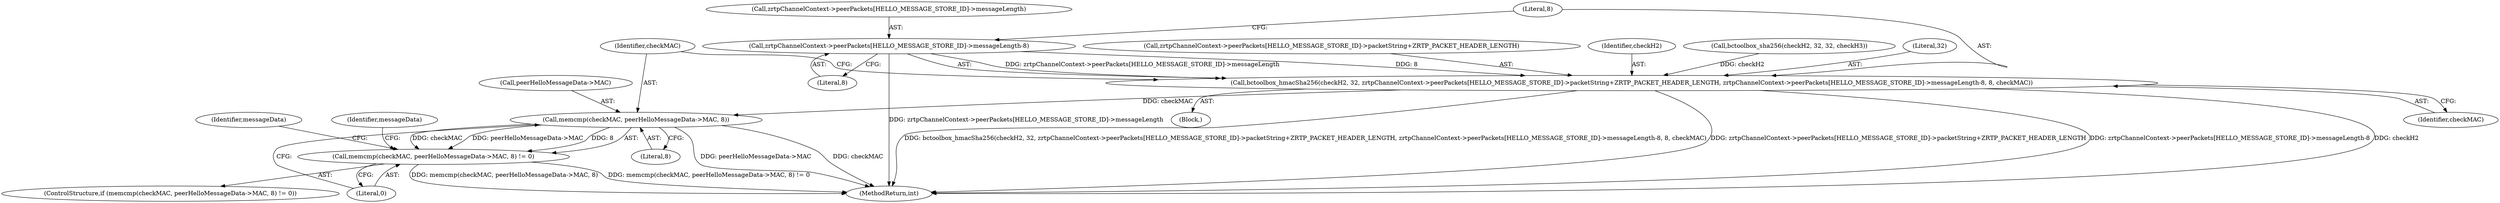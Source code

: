 digraph "0_bzrtp_bbb1e6e2f467ee4bd7b9a8c800e4f07343d7d99b@array" {
"1001191" [label="(Call,zrtpChannelContext->peerPackets[HELLO_MESSAGE_STORE_ID]->messageLength-8)"];
"1001179" [label="(Call,bctoolbox_hmacSha256(checkH2, 32, zrtpChannelContext->peerPackets[HELLO_MESSAGE_STORE_ID]->packetString+ZRTP_PACKET_HEADER_LENGTH, zrtpChannelContext->peerPackets[HELLO_MESSAGE_STORE_ID]->messageLength-8, 8, checkMAC))"];
"1001204" [label="(Call,memcmp(checkMAC, peerHelloMessageData->MAC, 8))"];
"1001203" [label="(Call,memcmp(checkMAC, peerHelloMessageData->MAC, 8) != 0)"];
"1001218" [label="(Identifier,messageData)"];
"1001201" [label="(Identifier,checkMAC)"];
"1001191" [label="(Call,zrtpChannelContext->peerPackets[HELLO_MESSAGE_STORE_ID]->messageLength-8)"];
"1001206" [label="(Call,peerHelloMessageData->MAC)"];
"1001200" [label="(Literal,8)"];
"1001182" [label="(Call,zrtpChannelContext->peerPackets[HELLO_MESSAGE_STORE_ID]->packetString+ZRTP_PACKET_HEADER_LENGTH)"];
"1001204" [label="(Call,memcmp(checkMAC, peerHelloMessageData->MAC, 8))"];
"1001202" [label="(ControlStructure,if (memcmp(checkMAC, peerHelloMessageData->MAC, 8) != 0))"];
"1001179" [label="(Call,bctoolbox_hmacSha256(checkH2, 32, zrtpChannelContext->peerPackets[HELLO_MESSAGE_STORE_ID]->packetString+ZRTP_PACKET_HEADER_LENGTH, zrtpChannelContext->peerPackets[HELLO_MESSAGE_STORE_ID]->messageLength-8, 8, checkMAC))"];
"1001203" [label="(Call,memcmp(checkMAC, peerHelloMessageData->MAC, 8) != 0)"];
"1001210" [label="(Literal,0)"];
"1001192" [label="(Call,zrtpChannelContext->peerPackets[HELLO_MESSAGE_STORE_ID]->messageLength)"];
"1001213" [label="(Identifier,messageData)"];
"1001180" [label="(Identifier,checkH2)"];
"1001160" [label="(Call,bctoolbox_sha256(checkH2, 32, 32, checkH3))"];
"1001209" [label="(Literal,8)"];
"1001199" [label="(Literal,8)"];
"1001181" [label="(Literal,32)"];
"1001124" [label="(Block,)"];
"1001205" [label="(Identifier,checkMAC)"];
"1001966" [label="(MethodReturn,int)"];
"1001191" -> "1001179"  [label="AST: "];
"1001191" -> "1001199"  [label="CFG: "];
"1001192" -> "1001191"  [label="AST: "];
"1001199" -> "1001191"  [label="AST: "];
"1001200" -> "1001191"  [label="CFG: "];
"1001191" -> "1001966"  [label="DDG: zrtpChannelContext->peerPackets[HELLO_MESSAGE_STORE_ID]->messageLength"];
"1001191" -> "1001179"  [label="DDG: zrtpChannelContext->peerPackets[HELLO_MESSAGE_STORE_ID]->messageLength"];
"1001191" -> "1001179"  [label="DDG: 8"];
"1001179" -> "1001124"  [label="AST: "];
"1001179" -> "1001201"  [label="CFG: "];
"1001180" -> "1001179"  [label="AST: "];
"1001181" -> "1001179"  [label="AST: "];
"1001182" -> "1001179"  [label="AST: "];
"1001200" -> "1001179"  [label="AST: "];
"1001201" -> "1001179"  [label="AST: "];
"1001205" -> "1001179"  [label="CFG: "];
"1001179" -> "1001966"  [label="DDG: bctoolbox_hmacSha256(checkH2, 32, zrtpChannelContext->peerPackets[HELLO_MESSAGE_STORE_ID]->packetString+ZRTP_PACKET_HEADER_LENGTH, zrtpChannelContext->peerPackets[HELLO_MESSAGE_STORE_ID]->messageLength-8, 8, checkMAC)"];
"1001179" -> "1001966"  [label="DDG: zrtpChannelContext->peerPackets[HELLO_MESSAGE_STORE_ID]->packetString+ZRTP_PACKET_HEADER_LENGTH"];
"1001179" -> "1001966"  [label="DDG: zrtpChannelContext->peerPackets[HELLO_MESSAGE_STORE_ID]->messageLength-8"];
"1001179" -> "1001966"  [label="DDG: checkH2"];
"1001160" -> "1001179"  [label="DDG: checkH2"];
"1001179" -> "1001204"  [label="DDG: checkMAC"];
"1001204" -> "1001203"  [label="AST: "];
"1001204" -> "1001209"  [label="CFG: "];
"1001205" -> "1001204"  [label="AST: "];
"1001206" -> "1001204"  [label="AST: "];
"1001209" -> "1001204"  [label="AST: "];
"1001210" -> "1001204"  [label="CFG: "];
"1001204" -> "1001966"  [label="DDG: checkMAC"];
"1001204" -> "1001966"  [label="DDG: peerHelloMessageData->MAC"];
"1001204" -> "1001203"  [label="DDG: checkMAC"];
"1001204" -> "1001203"  [label="DDG: peerHelloMessageData->MAC"];
"1001204" -> "1001203"  [label="DDG: 8"];
"1001203" -> "1001202"  [label="AST: "];
"1001203" -> "1001210"  [label="CFG: "];
"1001210" -> "1001203"  [label="AST: "];
"1001213" -> "1001203"  [label="CFG: "];
"1001218" -> "1001203"  [label="CFG: "];
"1001203" -> "1001966"  [label="DDG: memcmp(checkMAC, peerHelloMessageData->MAC, 8)"];
"1001203" -> "1001966"  [label="DDG: memcmp(checkMAC, peerHelloMessageData->MAC, 8) != 0"];
}
